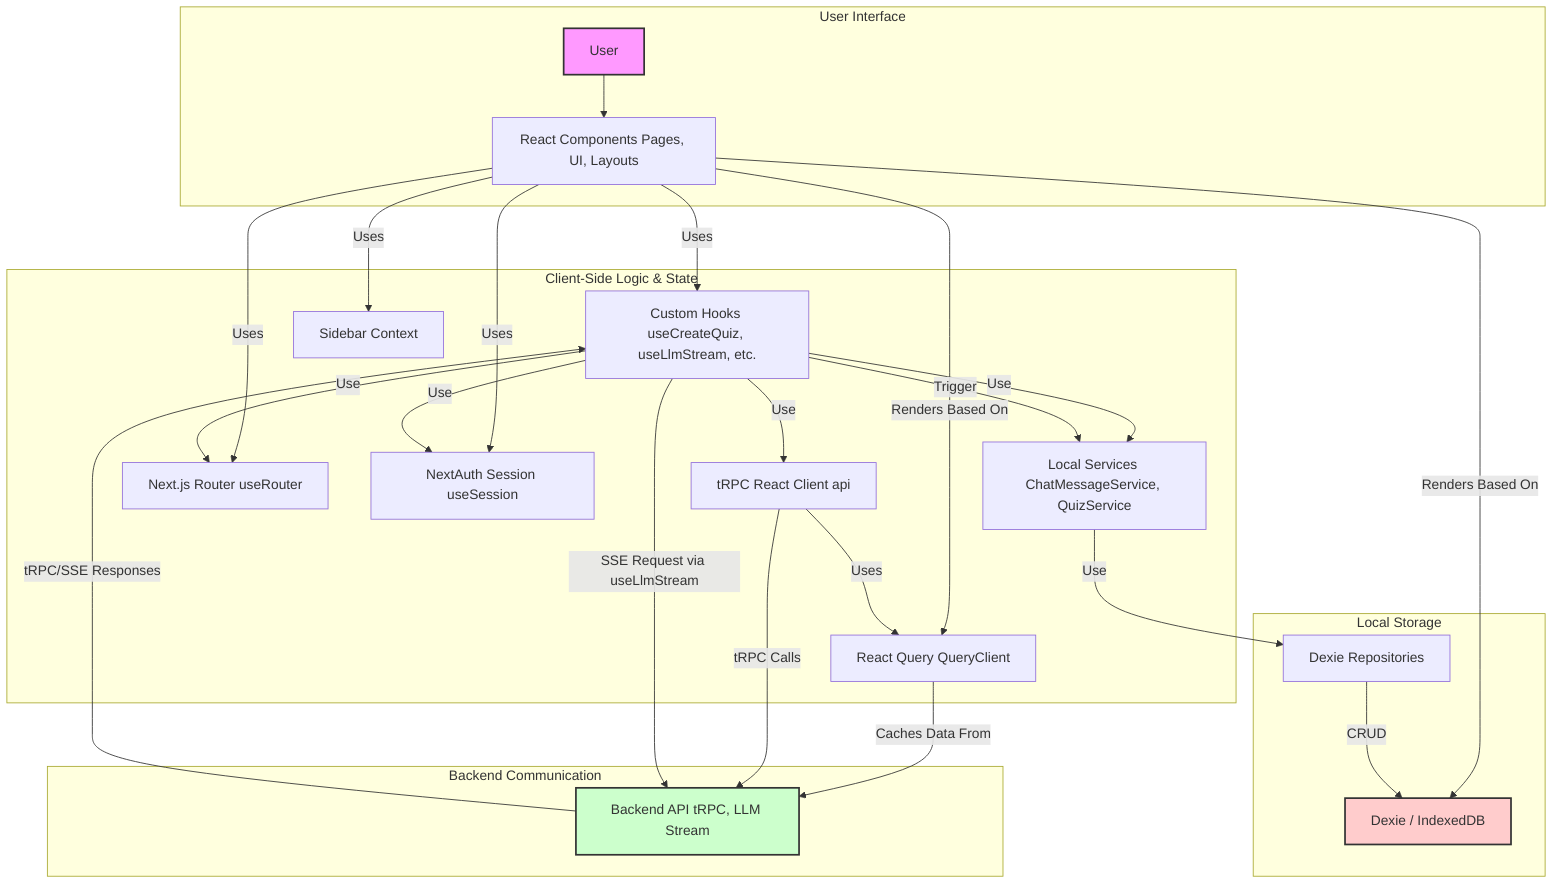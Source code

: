 graph TD
subgraph "User Interface"
User[User] --> ReactComponents[React Components Pages, UI, Layouts]
end

subgraph "Client-Side Logic & State"
Hooks[Custom Hooks useCreateQuiz, useLlmStream, etc.]
TRPCReact[tRPC React Client api]
ReactQuery[React Query QueryClient]
NextRouter[Next.js Router useRouter]
Session[NextAuth Session useSession]
SidebarCtx[Sidebar Context]
LocalServices[Local Services ChatMessageService, QuizService]
end

subgraph "Local Storage"
DexieRepos[Dexie Repositories]
DexieDB[Dexie / IndexedDB]
end

subgraph "Backend Communication"
BackendAPI[Backend API tRPC, LLM Stream]
end

%% UI Interactions
ReactComponents -- Uses --> Hooks
ReactComponents -- Uses --> NextRouter
ReactComponents -- Uses --> Session
ReactComponents -- Uses --> SidebarCtx
ReactComponents -- Renders Based On --> ReactQuery
ReactComponents -- Renders Based On --> DexieDB

%% Hook Interactions
Hooks -- Use --> TRPCReact
Hooks -- Use --> Session
Hooks -- Use --> LocalServices
Hooks -- Use --> NextRouter

%% State Management
TRPCReact -- Uses --> ReactQuery
ReactQuery -- Caches Data From --> BackendAPI

%% Local Data
LocalServices -- Use --> DexieRepos
DexieRepos -- CRUD --> DexieDB
Hooks -- Trigger --> LocalServices

%% Backend Calls
TRPCReact -- tRPC Calls --> BackendAPI
Hooks -- SSE Request via useLlmStream --> BackendAPI
BackendAPI -- tRPC/SSE Responses --> Hooks

style User fill:#f9f,stroke:#333,stroke-width:2px
style DexieDB fill:#fcc,stroke:#333,stroke-width:2px
style BackendAPI fill:#cfc,stroke:#333,stroke-width:2px